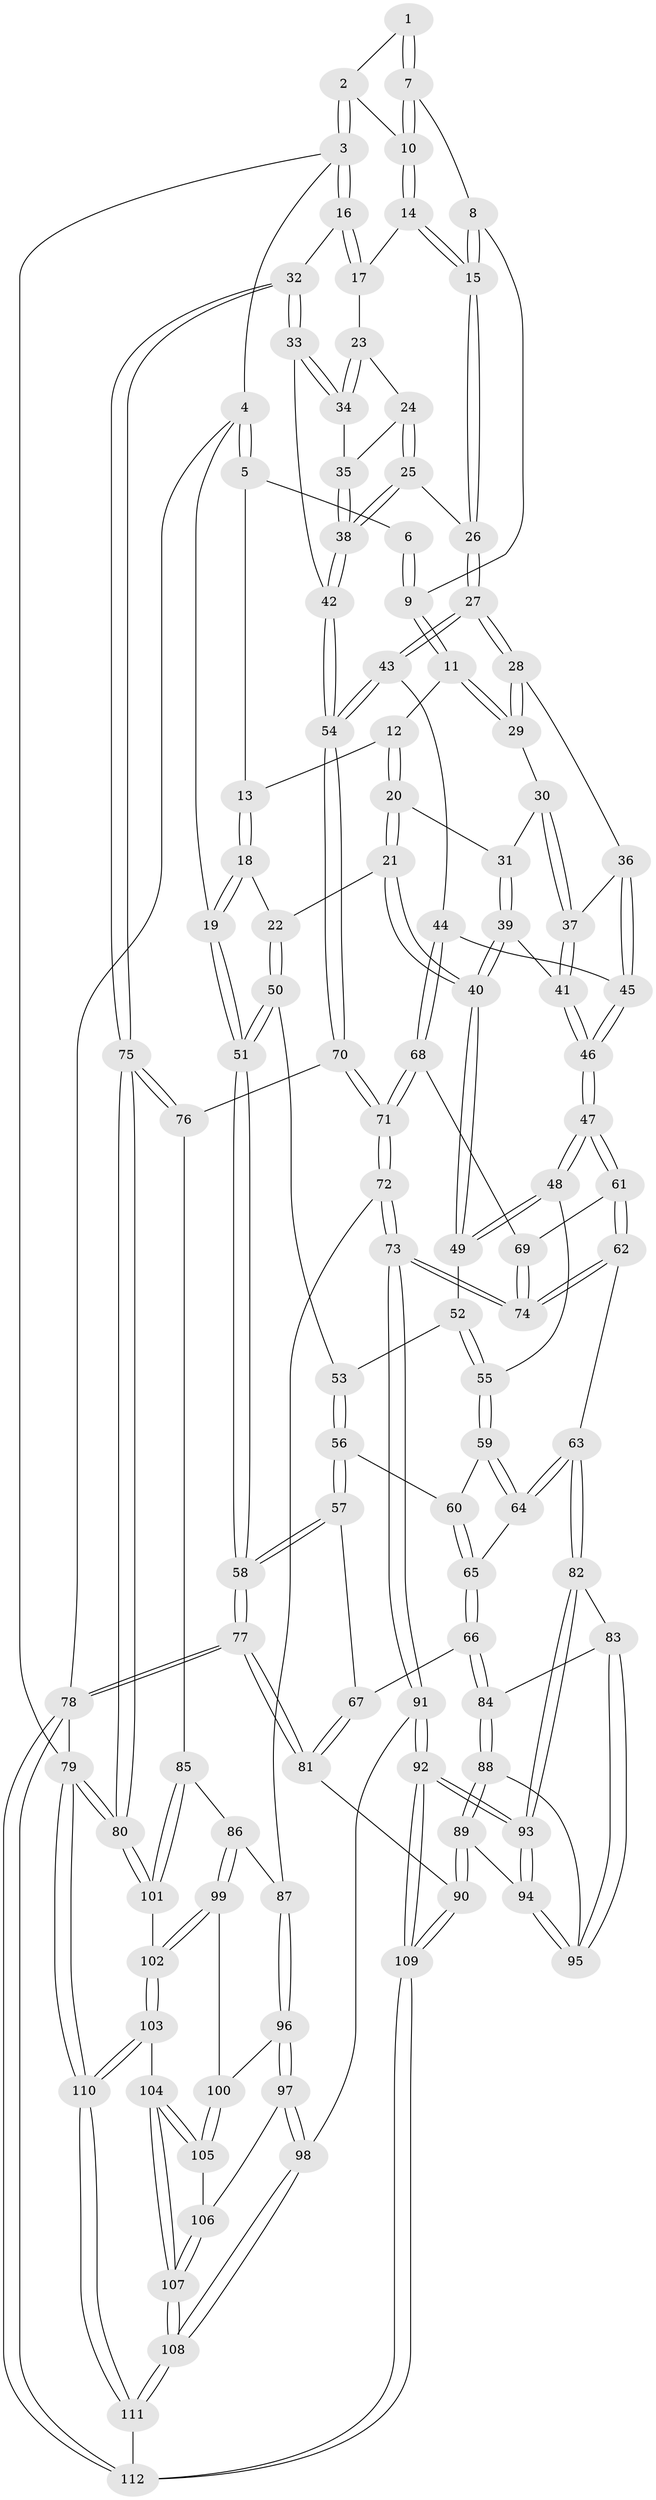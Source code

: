 // Generated by graph-tools (version 1.1) at 2025/17/03/09/25 04:17:05]
// undirected, 112 vertices, 277 edges
graph export_dot {
graph [start="1"]
  node [color=gray90,style=filled];
  1 [pos="+0.5111159699916262+0"];
  2 [pos="+0.8129641832277374+0"];
  3 [pos="+1+0"];
  4 [pos="+0+0"];
  5 [pos="+0+0"];
  6 [pos="+0.408424051804002+0"];
  7 [pos="+0.5389012109547685+0.051767849657389224"];
  8 [pos="+0.4889474253627218+0.10922223311307981"];
  9 [pos="+0.4119995372683431+0.12487775044308273"];
  10 [pos="+0.7573663088222615+0.042802670838031125"];
  11 [pos="+0.4043105177913964+0.1334533376452729"];
  12 [pos="+0.26359241170662623+0.11388147427527082"];
  13 [pos="+0.2038453476037973+0.09226733008049263"];
  14 [pos="+0.7587999618991328+0.0614939239161317"];
  15 [pos="+0.6924122909131594+0.21579743457957185"];
  16 [pos="+1+0"];
  17 [pos="+0.9291760960384211+0.15600609817151884"];
  18 [pos="+0.1366452687907484+0.24631270461780555"];
  19 [pos="+0+0.14186095766893903"];
  20 [pos="+0.2794497656706964+0.25364068470371043"];
  21 [pos="+0.17657009261373335+0.2828447982110683"];
  22 [pos="+0.14707665306442796+0.2786397230532437"];
  23 [pos="+0.927435225248184+0.2168354122920042"];
  24 [pos="+0.8341048918075016+0.2589375134133428"];
  25 [pos="+0.7544938456529762+0.283755366688863"];
  26 [pos="+0.690826768955582+0.2464134025196423"];
  27 [pos="+0.6690366122575666+0.2681284263582286"];
  28 [pos="+0.568094303071139+0.25526756949126805"];
  29 [pos="+0.4050046186655757+0.13857693329396048"];
  30 [pos="+0.40063682007680135+0.2113917933312388"];
  31 [pos="+0.32364716354732914+0.27707160918175344"];
  32 [pos="+1+0.3643618266982154"];
  33 [pos="+1+0.3501904603708711"];
  34 [pos="+0.9537495287022222+0.2689311580920551"];
  35 [pos="+0.9127242109993611+0.2906494171815908"];
  36 [pos="+0.4548209137554139+0.28354002129309536"];
  37 [pos="+0.4375353780802643+0.2780954853108746"];
  38 [pos="+0.8248259082108048+0.36190529528661586"];
  39 [pos="+0.3163924002655759+0.3132189679899979"];
  40 [pos="+0.30516658803541075+0.347295566119732"];
  41 [pos="+0.4221589422383479+0.3152774151328988"];
  42 [pos="+0.8606719996278607+0.4335486694454757"];
  43 [pos="+0.615677410787247+0.3837729443726949"];
  44 [pos="+0.6031114044829711+0.4044856518356295"];
  45 [pos="+0.5490313152728662+0.39723377847562574"];
  46 [pos="+0.39098574544276166+0.43015833291360783"];
  47 [pos="+0.3870173022698157+0.4332016214608871"];
  48 [pos="+0.3307746154220876+0.4097054165517151"];
  49 [pos="+0.30880427696037654+0.36232482853420694"];
  50 [pos="+0.12838771318970996+0.35063131537883385"];
  51 [pos="+0+0.3633456115450351"];
  52 [pos="+0.154763799976997+0.3748202737886063"];
  53 [pos="+0.13199503250835445+0.36418519380412884"];
  54 [pos="+0.8535245311576479+0.45972566871804343"];
  55 [pos="+0.2565419897756088+0.446516229131626"];
  56 [pos="+0.11007512686226496+0.4409163847591693"];
  57 [pos="+0.03193630310968269+0.5113670023544045"];
  58 [pos="+0+0.4951185595433586"];
  59 [pos="+0.25606667493547924+0.4475050960236601"];
  60 [pos="+0.17219934343459825+0.49004144446452313"];
  61 [pos="+0.3950759682378097+0.5036449672569613"];
  62 [pos="+0.3943518857636163+0.5367245916597572"];
  63 [pos="+0.2705507232060253+0.585772809592786"];
  64 [pos="+0.2545257700116373+0.5680116306034759"];
  65 [pos="+0.1844931737297166+0.5461302120789661"];
  66 [pos="+0.10720713185236218+0.5878773006799513"];
  67 [pos="+0.07539319738834627+0.5607701788411763"];
  68 [pos="+0.6056864371993654+0.4194479612289301"];
  69 [pos="+0.5552686827564101+0.48378886001920945"];
  70 [pos="+0.8524832787068184+0.4667171621687842"];
  71 [pos="+0.6983510992816037+0.5541646862017067"];
  72 [pos="+0.6946792607755156+0.5762456906192819"];
  73 [pos="+0.485738840173059+0.6517251459539489"];
  74 [pos="+0.48038465945925685+0.6375041210063801"];
  75 [pos="+1+0.5885145241043623"];
  76 [pos="+0.9176848818990643+0.5588215333842114"];
  77 [pos="+0+0.8303535117975811"];
  78 [pos="+0+1"];
  79 [pos="+1+1"];
  80 [pos="+1+0.8125927052208938"];
  81 [pos="+0+0.799445906324505"];
  82 [pos="+0.26873014197192285+0.5961425948424394"];
  83 [pos="+0.1882498498702332+0.6365354254854994"];
  84 [pos="+0.11556696621906665+0.6321126365401009"];
  85 [pos="+0.8574420449312525+0.6796413880768238"];
  86 [pos="+0.790638877496161+0.6681485693315912"];
  87 [pos="+0.7247751527895363+0.6397045839162595"];
  88 [pos="+0.10961772834004527+0.6517891331221002"];
  89 [pos="+0.01048969547563474+0.7772460868862864"];
  90 [pos="+0+0.7938584596441277"];
  91 [pos="+0.4602966766068012+0.8056953042112137"];
  92 [pos="+0.36539927601560124+0.8565309863403879"];
  93 [pos="+0.3181021135919589+0.8132135339901503"];
  94 [pos="+0.26383145016875553+0.7927950695795143"];
  95 [pos="+0.2123672340908983+0.7275127483729027"];
  96 [pos="+0.6622984911589005+0.7535058801021837"];
  97 [pos="+0.6450675649677348+0.7719390310486213"];
  98 [pos="+0.5466421457400162+0.8273669951891204"];
  99 [pos="+0.7649873471230494+0.7607322973545981"];
  100 [pos="+0.7525084473677474+0.7668981730684356"];
  101 [pos="+0.9378149013438135+0.8146703450777055"];
  102 [pos="+0.8909430754868051+0.8514453435805821"];
  103 [pos="+0.8831194592711246+0.8593267355837689"];
  104 [pos="+0.8457442710888435+0.8694466184174255"];
  105 [pos="+0.7577956557224869+0.8132215756794641"];
  106 [pos="+0.7172347636127124+0.807608947497549"];
  107 [pos="+0.7500084144697339+0.9249041647337747"];
  108 [pos="+0.6815571871315412+0.9754434241819935"];
  109 [pos="+0.2972392273748402+1"];
  110 [pos="+0.9159020064951073+1"];
  111 [pos="+0.6954722739706126+1"];
  112 [pos="+0.2802099375440929+1"];
  1 -- 2;
  1 -- 7;
  1 -- 7;
  2 -- 3;
  2 -- 3;
  2 -- 10;
  3 -- 4;
  3 -- 16;
  3 -- 16;
  3 -- 79;
  4 -- 5;
  4 -- 5;
  4 -- 19;
  4 -- 78;
  5 -- 6;
  5 -- 13;
  6 -- 9;
  6 -- 9;
  7 -- 8;
  7 -- 10;
  7 -- 10;
  8 -- 9;
  8 -- 15;
  8 -- 15;
  9 -- 11;
  9 -- 11;
  10 -- 14;
  10 -- 14;
  11 -- 12;
  11 -- 29;
  11 -- 29;
  12 -- 13;
  12 -- 20;
  12 -- 20;
  13 -- 18;
  13 -- 18;
  14 -- 15;
  14 -- 15;
  14 -- 17;
  15 -- 26;
  15 -- 26;
  16 -- 17;
  16 -- 17;
  16 -- 32;
  17 -- 23;
  18 -- 19;
  18 -- 19;
  18 -- 22;
  19 -- 51;
  19 -- 51;
  20 -- 21;
  20 -- 21;
  20 -- 31;
  21 -- 22;
  21 -- 40;
  21 -- 40;
  22 -- 50;
  22 -- 50;
  23 -- 24;
  23 -- 34;
  23 -- 34;
  24 -- 25;
  24 -- 25;
  24 -- 35;
  25 -- 26;
  25 -- 38;
  25 -- 38;
  26 -- 27;
  26 -- 27;
  27 -- 28;
  27 -- 28;
  27 -- 43;
  27 -- 43;
  28 -- 29;
  28 -- 29;
  28 -- 36;
  29 -- 30;
  30 -- 31;
  30 -- 37;
  30 -- 37;
  31 -- 39;
  31 -- 39;
  32 -- 33;
  32 -- 33;
  32 -- 75;
  32 -- 75;
  33 -- 34;
  33 -- 34;
  33 -- 42;
  34 -- 35;
  35 -- 38;
  35 -- 38;
  36 -- 37;
  36 -- 45;
  36 -- 45;
  37 -- 41;
  37 -- 41;
  38 -- 42;
  38 -- 42;
  39 -- 40;
  39 -- 40;
  39 -- 41;
  40 -- 49;
  40 -- 49;
  41 -- 46;
  41 -- 46;
  42 -- 54;
  42 -- 54;
  43 -- 44;
  43 -- 54;
  43 -- 54;
  44 -- 45;
  44 -- 68;
  44 -- 68;
  45 -- 46;
  45 -- 46;
  46 -- 47;
  46 -- 47;
  47 -- 48;
  47 -- 48;
  47 -- 61;
  47 -- 61;
  48 -- 49;
  48 -- 49;
  48 -- 55;
  49 -- 52;
  50 -- 51;
  50 -- 51;
  50 -- 53;
  51 -- 58;
  51 -- 58;
  52 -- 53;
  52 -- 55;
  52 -- 55;
  53 -- 56;
  53 -- 56;
  54 -- 70;
  54 -- 70;
  55 -- 59;
  55 -- 59;
  56 -- 57;
  56 -- 57;
  56 -- 60;
  57 -- 58;
  57 -- 58;
  57 -- 67;
  58 -- 77;
  58 -- 77;
  59 -- 60;
  59 -- 64;
  59 -- 64;
  60 -- 65;
  60 -- 65;
  61 -- 62;
  61 -- 62;
  61 -- 69;
  62 -- 63;
  62 -- 74;
  62 -- 74;
  63 -- 64;
  63 -- 64;
  63 -- 82;
  63 -- 82;
  64 -- 65;
  65 -- 66;
  65 -- 66;
  66 -- 67;
  66 -- 84;
  66 -- 84;
  67 -- 81;
  67 -- 81;
  68 -- 69;
  68 -- 71;
  68 -- 71;
  69 -- 74;
  69 -- 74;
  70 -- 71;
  70 -- 71;
  70 -- 76;
  71 -- 72;
  71 -- 72;
  72 -- 73;
  72 -- 73;
  72 -- 87;
  73 -- 74;
  73 -- 74;
  73 -- 91;
  73 -- 91;
  75 -- 76;
  75 -- 76;
  75 -- 80;
  75 -- 80;
  76 -- 85;
  77 -- 78;
  77 -- 78;
  77 -- 81;
  77 -- 81;
  78 -- 112;
  78 -- 112;
  78 -- 79;
  79 -- 80;
  79 -- 80;
  79 -- 110;
  79 -- 110;
  80 -- 101;
  80 -- 101;
  81 -- 90;
  82 -- 83;
  82 -- 93;
  82 -- 93;
  83 -- 84;
  83 -- 95;
  83 -- 95;
  84 -- 88;
  84 -- 88;
  85 -- 86;
  85 -- 101;
  85 -- 101;
  86 -- 87;
  86 -- 99;
  86 -- 99;
  87 -- 96;
  87 -- 96;
  88 -- 89;
  88 -- 89;
  88 -- 95;
  89 -- 90;
  89 -- 90;
  89 -- 94;
  90 -- 109;
  90 -- 109;
  91 -- 92;
  91 -- 92;
  91 -- 98;
  92 -- 93;
  92 -- 93;
  92 -- 109;
  92 -- 109;
  93 -- 94;
  93 -- 94;
  94 -- 95;
  94 -- 95;
  96 -- 97;
  96 -- 97;
  96 -- 100;
  97 -- 98;
  97 -- 98;
  97 -- 106;
  98 -- 108;
  98 -- 108;
  99 -- 100;
  99 -- 102;
  99 -- 102;
  100 -- 105;
  100 -- 105;
  101 -- 102;
  102 -- 103;
  102 -- 103;
  103 -- 104;
  103 -- 110;
  103 -- 110;
  104 -- 105;
  104 -- 105;
  104 -- 107;
  104 -- 107;
  105 -- 106;
  106 -- 107;
  106 -- 107;
  107 -- 108;
  107 -- 108;
  108 -- 111;
  108 -- 111;
  109 -- 112;
  109 -- 112;
  110 -- 111;
  110 -- 111;
  111 -- 112;
}
